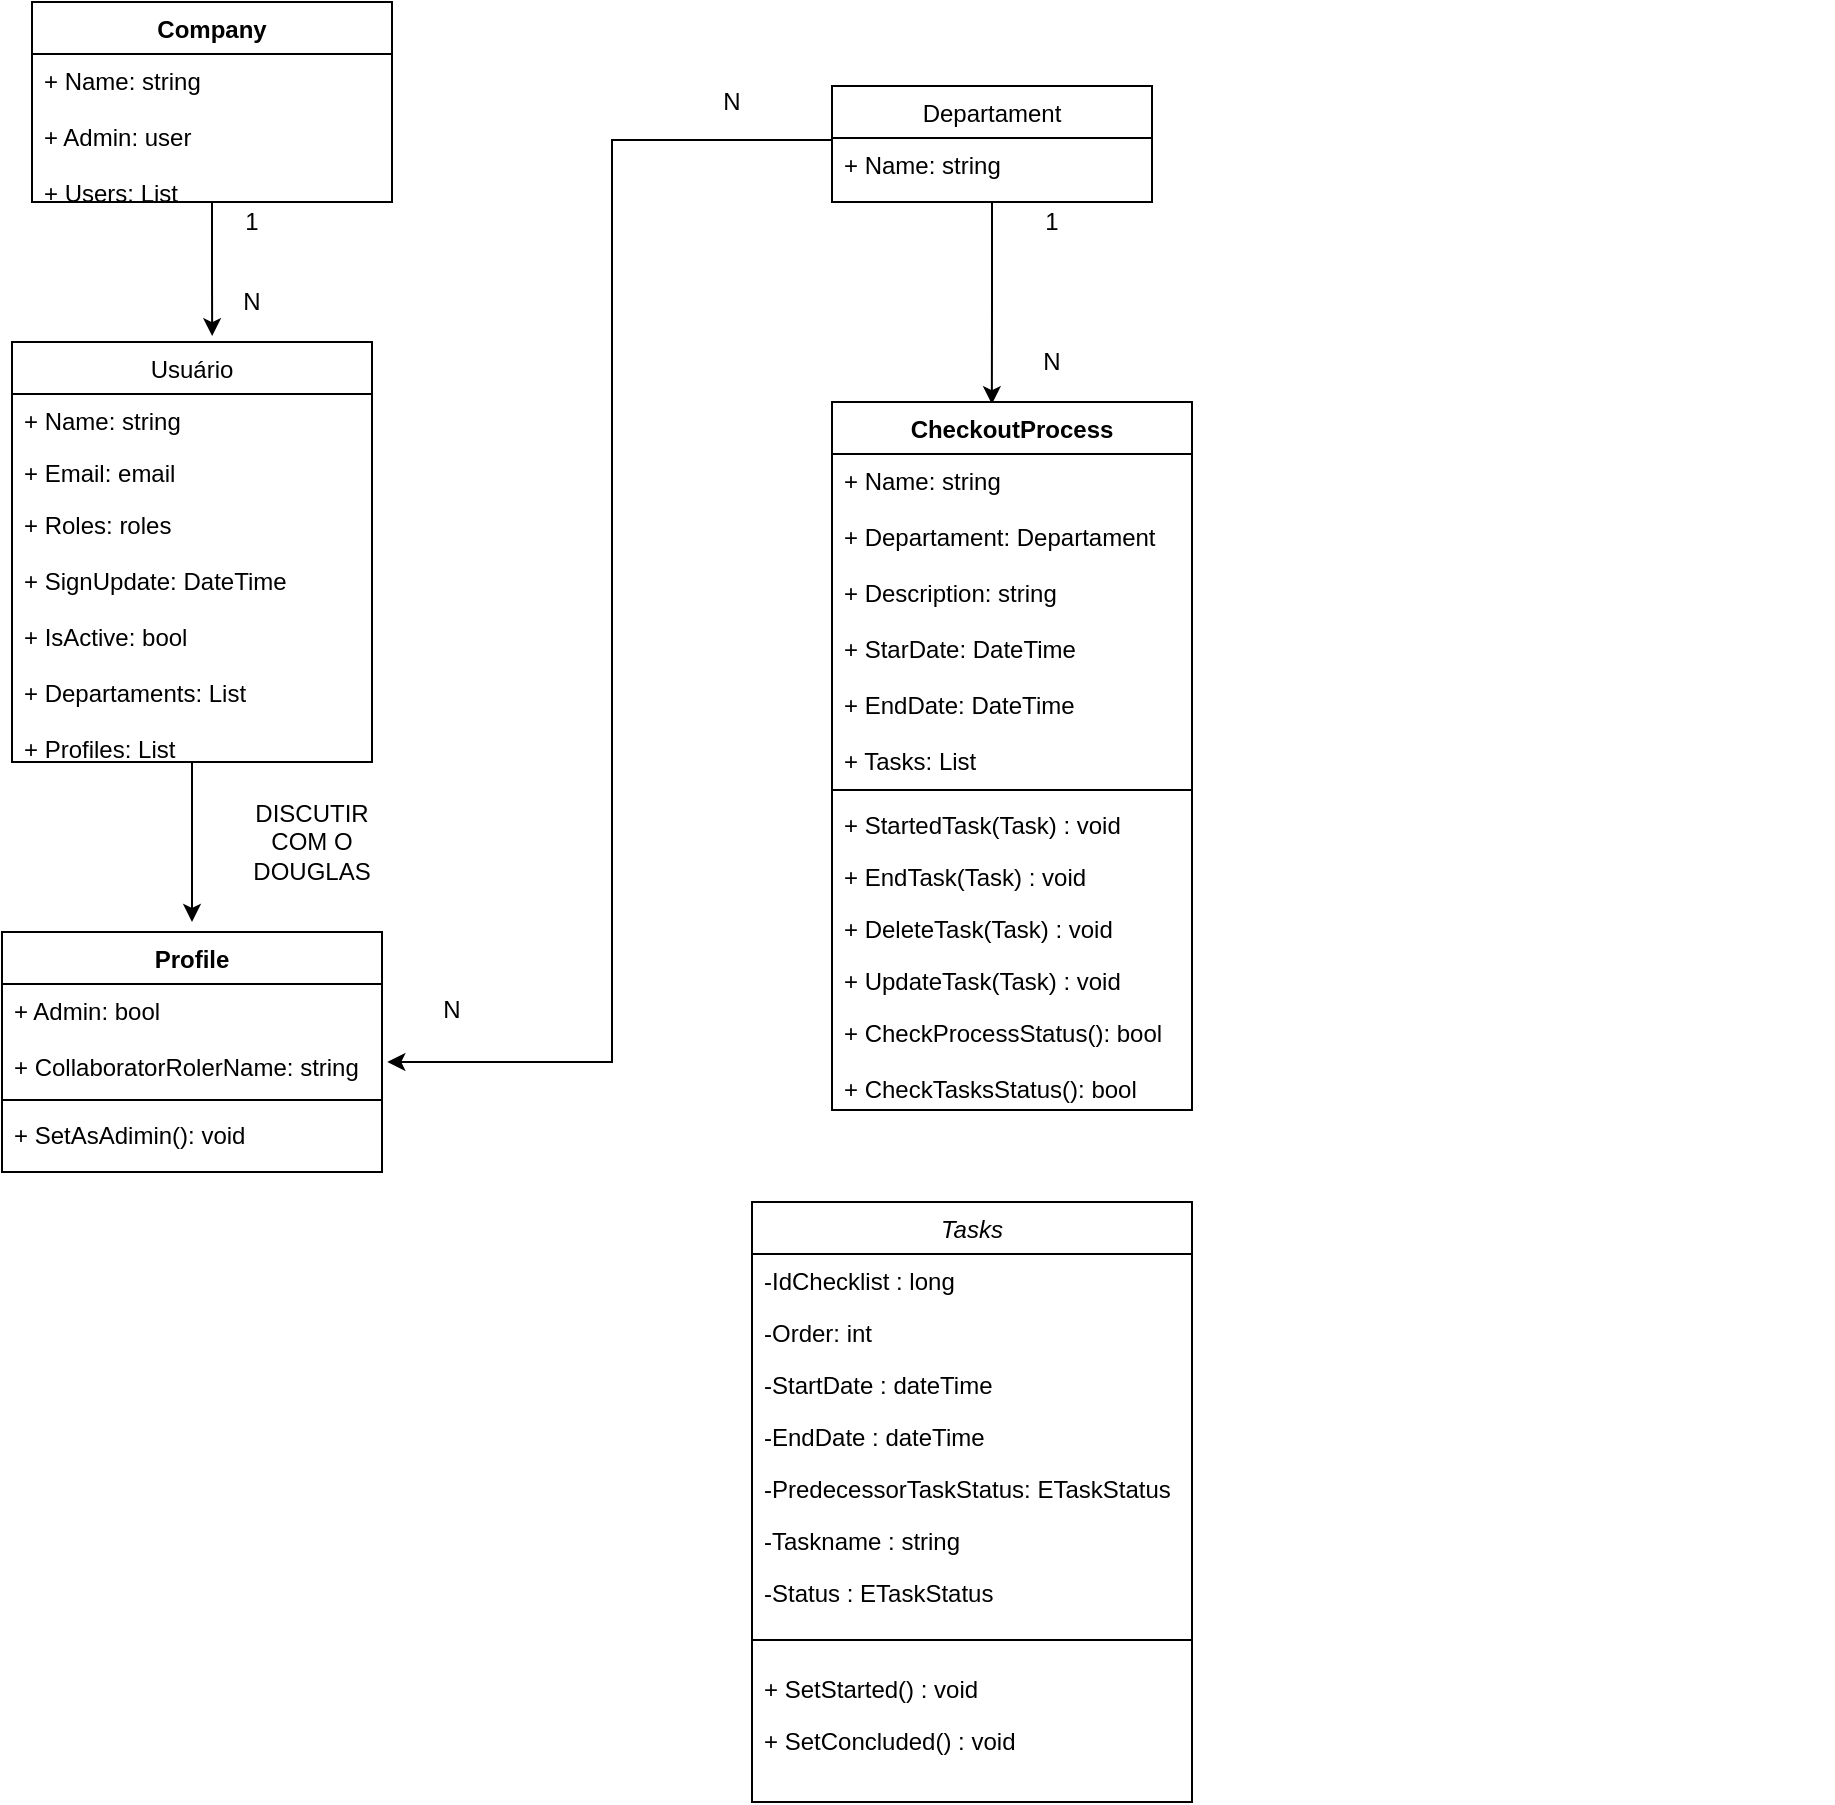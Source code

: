 <mxfile version="14.2.4" type="device"><diagram id="C5RBs43oDa-KdzZeNtuy" name="Page-1"><mxGraphModel dx="1695" dy="492" grid="1" gridSize="10" guides="1" tooltips="1" connect="1" arrows="1" fold="1" page="1" pageScale="1" pageWidth="827" pageHeight="1169" math="0" shadow="0"><root><mxCell id="WIyWlLk6GJQsqaUBKTNV-0"/><mxCell id="WIyWlLk6GJQsqaUBKTNV-1" parent="WIyWlLk6GJQsqaUBKTNV-0"/><mxCell id="zkfFHV4jXpPFQw0GAbJ--0" value="Tasks" style="swimlane;fontStyle=2;align=center;verticalAlign=top;childLayout=stackLayout;horizontal=1;startSize=26;horizontalStack=0;resizeParent=1;resizeLast=0;collapsible=1;marginBottom=0;rounded=0;shadow=0;strokeWidth=1;" parent="WIyWlLk6GJQsqaUBKTNV-1" vertex="1"><mxGeometry x="140" y="660" width="220" height="300" as="geometry"><mxRectangle x="230" y="140" width="160" height="26" as="alternateBounds"/></mxGeometry></mxCell><mxCell id="zkfFHV4jXpPFQw0GAbJ--1" value="-IdChecklist : long&#10;&#10;" style="text;align=left;verticalAlign=top;spacingLeft=4;spacingRight=4;overflow=hidden;rotatable=0;points=[[0,0.5],[1,0.5]];portConstraint=eastwest;" parent="zkfFHV4jXpPFQw0GAbJ--0" vertex="1"><mxGeometry y="26" width="220" height="26" as="geometry"/></mxCell><mxCell id="zkfFHV4jXpPFQw0GAbJ--2" value="-Order: int&#10;" style="text;align=left;verticalAlign=top;spacingLeft=4;spacingRight=4;overflow=hidden;rotatable=0;points=[[0,0.5],[1,0.5]];portConstraint=eastwest;rounded=0;shadow=0;html=0;" parent="zkfFHV4jXpPFQw0GAbJ--0" vertex="1"><mxGeometry y="52" width="220" height="26" as="geometry"/></mxCell><mxCell id="3BqO51W0Dt5kACGZfhXs-1" value="-StartDate : dateTime" style="text;align=left;verticalAlign=top;spacingLeft=4;spacingRight=4;overflow=hidden;rotatable=0;points=[[0,0.5],[1,0.5]];portConstraint=eastwest;rounded=0;shadow=0;html=0;" parent="zkfFHV4jXpPFQw0GAbJ--0" vertex="1"><mxGeometry y="78" width="220" height="26" as="geometry"/></mxCell><mxCell id="3BqO51W0Dt5kACGZfhXs-2" value="-EndDate : dateTime" style="text;align=left;verticalAlign=top;spacingLeft=4;spacingRight=4;overflow=hidden;rotatable=0;points=[[0,0.5],[1,0.5]];portConstraint=eastwest;rounded=0;shadow=0;html=0;" parent="zkfFHV4jXpPFQw0GAbJ--0" vertex="1"><mxGeometry y="104" width="220" height="26" as="geometry"/></mxCell><mxCell id="zkfFHV4jXpPFQw0GAbJ--3" value="-PredecessorTaskStatus: ETaskStatus" style="text;align=left;verticalAlign=top;spacingLeft=4;spacingRight=4;overflow=hidden;rotatable=0;points=[[0,0.5],[1,0.5]];portConstraint=eastwest;rounded=0;shadow=0;html=0;" parent="zkfFHV4jXpPFQw0GAbJ--0" vertex="1"><mxGeometry y="130" width="220" height="26" as="geometry"/></mxCell><mxCell id="3BqO51W0Dt5kACGZfhXs-3" value="-Taskname : string" style="text;align=left;verticalAlign=top;spacingLeft=4;spacingRight=4;overflow=hidden;rotatable=0;points=[[0,0.5],[1,0.5]];portConstraint=eastwest;rounded=0;shadow=0;html=0;" parent="zkfFHV4jXpPFQw0GAbJ--0" vertex="1"><mxGeometry y="156" width="220" height="26" as="geometry"/></mxCell><mxCell id="3BqO51W0Dt5kACGZfhXs-4" value="-Status : ETaskStatus" style="text;align=left;verticalAlign=top;spacingLeft=4;spacingRight=4;overflow=hidden;rotatable=0;points=[[0,0.5],[1,0.5]];portConstraint=eastwest;rounded=0;shadow=0;html=0;" parent="zkfFHV4jXpPFQw0GAbJ--0" vertex="1"><mxGeometry y="182" width="220" height="26" as="geometry"/></mxCell><mxCell id="zkfFHV4jXpPFQw0GAbJ--4" value="" style="line;html=1;strokeWidth=1;align=left;verticalAlign=middle;spacingTop=-1;spacingLeft=3;spacingRight=3;rotatable=0;labelPosition=right;points=[];portConstraint=eastwest;" parent="zkfFHV4jXpPFQw0GAbJ--0" vertex="1"><mxGeometry y="208" width="220" height="22" as="geometry"/></mxCell><mxCell id="3BqO51W0Dt5kACGZfhXs-5" value="+ SetStarted() : void" style="text;align=left;verticalAlign=top;spacingLeft=4;spacingRight=4;overflow=hidden;rotatable=0;points=[[0,0.5],[1,0.5]];portConstraint=eastwest;rounded=0;shadow=0;html=0;" parent="zkfFHV4jXpPFQw0GAbJ--0" vertex="1"><mxGeometry y="230" width="220" height="26" as="geometry"/></mxCell><mxCell id="3BqO51W0Dt5kACGZfhXs-16" value="+ SetConcluded() : void" style="text;align=left;verticalAlign=top;spacingLeft=4;spacingRight=4;overflow=hidden;rotatable=0;points=[[0,0.5],[1,0.5]];portConstraint=eastwest;rounded=0;shadow=0;html=0;" parent="zkfFHV4jXpPFQw0GAbJ--0" vertex="1"><mxGeometry y="256" width="220" height="26" as="geometry"/></mxCell><mxCell id="oljzCGmvifwpdMBlocnF-5" style="edgeStyle=orthogonalEdgeStyle;rounded=0;orthogonalLoop=1;jettySize=auto;html=1;entryX=1.014;entryY=0.722;entryDx=0;entryDy=0;entryPerimeter=0;" edge="1" parent="WIyWlLk6GJQsqaUBKTNV-1" source="zkfFHV4jXpPFQw0GAbJ--13" target="jDePNsWjlJ2Jamx1Tfwe-31"><mxGeometry relative="1" as="geometry"><Array as="points"><mxPoint x="70" y="129"/><mxPoint x="70" y="590"/></Array></mxGeometry></mxCell><mxCell id="oljzCGmvifwpdMBlocnF-10" style="edgeStyle=orthogonalEdgeStyle;rounded=0;orthogonalLoop=1;jettySize=auto;html=1;entryX=0.444;entryY=0.003;entryDx=0;entryDy=0;entryPerimeter=0;" edge="1" parent="WIyWlLk6GJQsqaUBKTNV-1" source="zkfFHV4jXpPFQw0GAbJ--13" target="jDePNsWjlJ2Jamx1Tfwe-22"><mxGeometry relative="1" as="geometry"/></mxCell><mxCell id="zkfFHV4jXpPFQw0GAbJ--13" value="Departament" style="swimlane;fontStyle=0;align=center;verticalAlign=top;childLayout=stackLayout;horizontal=1;startSize=26;horizontalStack=0;resizeParent=1;resizeLast=0;collapsible=1;marginBottom=0;rounded=0;shadow=0;strokeWidth=1;" parent="WIyWlLk6GJQsqaUBKTNV-1" vertex="1"><mxGeometry x="180" y="102" width="160" height="58" as="geometry"><mxRectangle x="340" y="380" width="170" height="26" as="alternateBounds"/></mxGeometry></mxCell><mxCell id="zkfFHV4jXpPFQw0GAbJ--14" value="+ Name: string" style="text;align=left;verticalAlign=top;spacingLeft=4;spacingRight=4;overflow=hidden;rotatable=0;points=[[0,0.5],[1,0.5]];portConstraint=eastwest;" parent="zkfFHV4jXpPFQw0GAbJ--13" vertex="1"><mxGeometry y="26" width="160" height="26" as="geometry"/></mxCell><mxCell id="zkfFHV4jXpPFQw0GAbJ--15" value="" style="line;html=1;strokeWidth=1;align=left;verticalAlign=middle;spacingTop=-1;spacingLeft=3;spacingRight=3;rotatable=0;labelPosition=right;points=[];portConstraint=eastwest;" parent="zkfFHV4jXpPFQw0GAbJ--13" vertex="1"><mxGeometry y="52" width="160" as="geometry"/></mxCell><mxCell id="oljzCGmvifwpdMBlocnF-3" style="edgeStyle=orthogonalEdgeStyle;rounded=0;orthogonalLoop=1;jettySize=auto;html=1;" edge="1" parent="WIyWlLk6GJQsqaUBKTNV-1" source="jDePNsWjlJ2Jamx1Tfwe-0"><mxGeometry relative="1" as="geometry"><mxPoint x="-140" y="520" as="targetPoint"/></mxGeometry></mxCell><mxCell id="jDePNsWjlJ2Jamx1Tfwe-0" value="Usuário" style="swimlane;fontStyle=0;childLayout=stackLayout;horizontal=1;startSize=26;fillColor=none;horizontalStack=0;resizeParent=1;resizeParentMax=0;resizeLast=0;collapsible=1;marginBottom=0;" parent="WIyWlLk6GJQsqaUBKTNV-1" vertex="1"><mxGeometry x="-230" y="230" width="180" height="210" as="geometry"/></mxCell><mxCell id="jDePNsWjlJ2Jamx1Tfwe-1" value="+ Name: string" style="text;strokeColor=none;fillColor=none;align=left;verticalAlign=top;spacingLeft=4;spacingRight=4;overflow=hidden;rotatable=0;points=[[0,0.5],[1,0.5]];portConstraint=eastwest;" parent="jDePNsWjlJ2Jamx1Tfwe-0" vertex="1"><mxGeometry y="26" width="180" height="26" as="geometry"/></mxCell><mxCell id="jDePNsWjlJ2Jamx1Tfwe-2" value="+ Email: email" style="text;strokeColor=none;fillColor=none;align=left;verticalAlign=top;spacingLeft=4;spacingRight=4;overflow=hidden;rotatable=0;points=[[0,0.5],[1,0.5]];portConstraint=eastwest;" parent="jDePNsWjlJ2Jamx1Tfwe-0" vertex="1"><mxGeometry y="52" width="180" height="26" as="geometry"/></mxCell><mxCell id="jDePNsWjlJ2Jamx1Tfwe-3" value="+ Roles: roles&#10;&#10;+ SignUpdate: DateTime&#10;&#10;+ IsActive: bool&#10;&#10;+ Departaments: List&#10;&#10;+ Profiles: List&#10;" style="text;strokeColor=none;fillColor=none;align=left;verticalAlign=top;spacingLeft=4;spacingRight=4;overflow=hidden;rotatable=0;points=[[0,0.5],[1,0.5]];portConstraint=eastwest;" parent="jDePNsWjlJ2Jamx1Tfwe-0" vertex="1"><mxGeometry y="78" width="180" height="132" as="geometry"/></mxCell><mxCell id="jDePNsWjlJ2Jamx1Tfwe-22" value="CheckoutProcess" style="swimlane;fontStyle=1;align=center;verticalAlign=top;childLayout=stackLayout;horizontal=1;startSize=26;horizontalStack=0;resizeParent=1;resizeParentMax=0;resizeLast=0;collapsible=1;marginBottom=0;" parent="WIyWlLk6GJQsqaUBKTNV-1" vertex="1"><mxGeometry x="180" y="260" width="180" height="354" as="geometry"/></mxCell><mxCell id="jDePNsWjlJ2Jamx1Tfwe-23" value="+ Name: string&#10;&#10;+ Departament: Departament&#10;&#10;+ Description: string&#10;&#10;+ StarDate: DateTime&#10;&#10;+ EndDate: DateTime&#10;&#10;+ Tasks: List&#10;" style="text;strokeColor=none;fillColor=none;align=left;verticalAlign=top;spacingLeft=4;spacingRight=4;overflow=hidden;rotatable=0;points=[[0,0.5],[1,0.5]];portConstraint=eastwest;" parent="jDePNsWjlJ2Jamx1Tfwe-22" vertex="1"><mxGeometry y="26" width="180" height="164" as="geometry"/></mxCell><mxCell id="jDePNsWjlJ2Jamx1Tfwe-24" value="" style="line;strokeWidth=1;fillColor=none;align=left;verticalAlign=middle;spacingTop=-1;spacingLeft=3;spacingRight=3;rotatable=0;labelPosition=right;points=[];portConstraint=eastwest;" parent="jDePNsWjlJ2Jamx1Tfwe-22" vertex="1"><mxGeometry y="190" width="180" height="8" as="geometry"/></mxCell><mxCell id="3BqO51W0Dt5kACGZfhXs-19" value="+ StartedTask(Task) : void" style="text;align=left;verticalAlign=top;spacingLeft=4;spacingRight=4;overflow=hidden;rotatable=0;points=[[0,0.5],[1,0.5]];portConstraint=eastwest;rounded=0;shadow=0;html=0;" parent="jDePNsWjlJ2Jamx1Tfwe-22" vertex="1"><mxGeometry y="198" width="180" height="26" as="geometry"/></mxCell><mxCell id="3BqO51W0Dt5kACGZfhXs-20" value="+ EndTask(Task) : void" style="text;align=left;verticalAlign=top;spacingLeft=4;spacingRight=4;overflow=hidden;rotatable=0;points=[[0,0.5],[1,0.5]];portConstraint=eastwest;rounded=0;shadow=0;html=0;" parent="jDePNsWjlJ2Jamx1Tfwe-22" vertex="1"><mxGeometry y="224" width="180" height="26" as="geometry"/></mxCell><mxCell id="3BqO51W0Dt5kACGZfhXs-21" value="+ DeleteTask(Task) : void" style="text;align=left;verticalAlign=top;spacingLeft=4;spacingRight=4;overflow=hidden;rotatable=0;points=[[0,0.5],[1,0.5]];portConstraint=eastwest;rounded=0;shadow=0;html=0;" parent="jDePNsWjlJ2Jamx1Tfwe-22" vertex="1"><mxGeometry y="250" width="180" height="26" as="geometry"/></mxCell><mxCell id="3BqO51W0Dt5kACGZfhXs-22" value="+ UpdateTask(Task) : void" style="text;align=left;verticalAlign=top;spacingLeft=4;spacingRight=4;overflow=hidden;rotatable=0;points=[[0,0.5],[1,0.5]];portConstraint=eastwest;rounded=0;shadow=0;html=0;" parent="jDePNsWjlJ2Jamx1Tfwe-22" vertex="1"><mxGeometry y="276" width="180" height="26" as="geometry"/></mxCell><mxCell id="jDePNsWjlJ2Jamx1Tfwe-25" value="+ CheckProcessStatus(): bool&#10;&#10;+ CheckTasksStatus(): bool" style="text;strokeColor=none;fillColor=none;align=left;verticalAlign=top;spacingLeft=4;spacingRight=4;overflow=hidden;rotatable=0;points=[[0,0.5],[1,0.5]];portConstraint=eastwest;" parent="jDePNsWjlJ2Jamx1Tfwe-22" vertex="1"><mxGeometry y="302" width="180" height="52" as="geometry"/></mxCell><mxCell id="jDePNsWjlJ2Jamx1Tfwe-30" value="Profile" style="swimlane;fontStyle=1;align=center;verticalAlign=top;childLayout=stackLayout;horizontal=1;startSize=26;horizontalStack=0;resizeParent=1;resizeParentMax=0;resizeLast=0;collapsible=1;marginBottom=0;" parent="WIyWlLk6GJQsqaUBKTNV-1" vertex="1"><mxGeometry x="-235" y="525" width="190" height="120" as="geometry"/></mxCell><mxCell id="jDePNsWjlJ2Jamx1Tfwe-31" value="+ Admin: bool&#10;&#10;+ CollaboratorRolerName: string&#10;&#10;&#10;&#10;" style="text;strokeColor=none;fillColor=none;align=left;verticalAlign=top;spacingLeft=4;spacingRight=4;overflow=hidden;rotatable=0;points=[[0,0.5],[1,0.5]];portConstraint=eastwest;" parent="jDePNsWjlJ2Jamx1Tfwe-30" vertex="1"><mxGeometry y="26" width="190" height="54" as="geometry"/></mxCell><mxCell id="jDePNsWjlJ2Jamx1Tfwe-32" value="" style="line;strokeWidth=1;fillColor=none;align=left;verticalAlign=middle;spacingTop=-1;spacingLeft=3;spacingRight=3;rotatable=0;labelPosition=right;points=[];portConstraint=eastwest;" parent="jDePNsWjlJ2Jamx1Tfwe-30" vertex="1"><mxGeometry y="80" width="190" height="8" as="geometry"/></mxCell><mxCell id="jDePNsWjlJ2Jamx1Tfwe-33" value="+ SetAsAdimin(): void" style="text;strokeColor=none;fillColor=none;align=left;verticalAlign=top;spacingLeft=4;spacingRight=4;overflow=hidden;rotatable=0;points=[[0,0.5],[1,0.5]];portConstraint=eastwest;" parent="jDePNsWjlJ2Jamx1Tfwe-30" vertex="1"><mxGeometry y="88" width="190" height="32" as="geometry"/></mxCell><mxCell id="oljzCGmvifwpdMBlocnF-0" style="edgeStyle=orthogonalEdgeStyle;rounded=0;orthogonalLoop=1;jettySize=auto;html=1;entryX=0.556;entryY=-0.014;entryDx=0;entryDy=0;entryPerimeter=0;" edge="1" parent="WIyWlLk6GJQsqaUBKTNV-1" source="jDePNsWjlJ2Jamx1Tfwe-34" target="jDePNsWjlJ2Jamx1Tfwe-0"><mxGeometry relative="1" as="geometry"/></mxCell><mxCell id="jDePNsWjlJ2Jamx1Tfwe-34" value="Company" style="swimlane;fontStyle=1;align=center;verticalAlign=top;childLayout=stackLayout;horizontal=1;startSize=26;horizontalStack=0;resizeParent=1;resizeParentMax=0;resizeLast=0;collapsible=1;marginBottom=0;" parent="WIyWlLk6GJQsqaUBKTNV-1" vertex="1"><mxGeometry x="-220" y="60" width="180" height="100" as="geometry"/></mxCell><mxCell id="jDePNsWjlJ2Jamx1Tfwe-35" value="+ Name: string&#10;&#10;+ Admin: user&#10;&#10;+ Users: List" style="text;strokeColor=none;fillColor=none;align=left;verticalAlign=top;spacingLeft=4;spacingRight=4;overflow=hidden;rotatable=0;points=[[0,0.5],[1,0.5]];portConstraint=eastwest;" parent="jDePNsWjlJ2Jamx1Tfwe-34" vertex="1"><mxGeometry y="26" width="180" height="74" as="geometry"/></mxCell><mxCell id="jDePNsWjlJ2Jamx1Tfwe-36" value="" style="line;strokeWidth=1;fillColor=none;align=left;verticalAlign=middle;spacingTop=-1;spacingLeft=3;spacingRight=3;rotatable=0;labelPosition=right;points=[];portConstraint=eastwest;" parent="WIyWlLk6GJQsqaUBKTNV-1" vertex="1"><mxGeometry x="500" y="490" width="180" as="geometry"/></mxCell><mxCell id="oljzCGmvifwpdMBlocnF-1" value="1" style="text;html=1;strokeColor=none;fillColor=none;align=center;verticalAlign=middle;whiteSpace=wrap;rounded=0;" vertex="1" parent="WIyWlLk6GJQsqaUBKTNV-1"><mxGeometry x="-130" y="160" width="40" height="20" as="geometry"/></mxCell><mxCell id="oljzCGmvifwpdMBlocnF-2" value="N" style="text;html=1;strokeColor=none;fillColor=none;align=center;verticalAlign=middle;whiteSpace=wrap;rounded=0;" vertex="1" parent="WIyWlLk6GJQsqaUBKTNV-1"><mxGeometry x="-130" y="200" width="40" height="20" as="geometry"/></mxCell><mxCell id="oljzCGmvifwpdMBlocnF-4" value="DISCUTIR COM O DOUGLAS" style="text;html=1;strokeColor=none;fillColor=none;align=center;verticalAlign=middle;whiteSpace=wrap;rounded=0;" vertex="1" parent="WIyWlLk6GJQsqaUBKTNV-1"><mxGeometry x="-110" y="450" width="60" height="60" as="geometry"/></mxCell><mxCell id="oljzCGmvifwpdMBlocnF-6" value="N" style="text;html=1;strokeColor=none;fillColor=none;align=center;verticalAlign=middle;whiteSpace=wrap;rounded=0;" vertex="1" parent="WIyWlLk6GJQsqaUBKTNV-1"><mxGeometry x="-30" y="554" width="40" height="20" as="geometry"/></mxCell><mxCell id="oljzCGmvifwpdMBlocnF-7" value="N" style="text;html=1;strokeColor=none;fillColor=none;align=center;verticalAlign=middle;whiteSpace=wrap;rounded=0;" vertex="1" parent="WIyWlLk6GJQsqaUBKTNV-1"><mxGeometry x="110" y="100" width="40" height="20" as="geometry"/></mxCell><mxCell id="oljzCGmvifwpdMBlocnF-12" value="1" style="text;html=1;strokeColor=none;fillColor=none;align=center;verticalAlign=middle;whiteSpace=wrap;rounded=0;" vertex="1" parent="WIyWlLk6GJQsqaUBKTNV-1"><mxGeometry x="270" y="160" width="40" height="20" as="geometry"/></mxCell><mxCell id="oljzCGmvifwpdMBlocnF-13" value="N" style="text;html=1;strokeColor=none;fillColor=none;align=center;verticalAlign=middle;whiteSpace=wrap;rounded=0;" vertex="1" parent="WIyWlLk6GJQsqaUBKTNV-1"><mxGeometry x="270" y="230" width="40" height="20" as="geometry"/></mxCell></root></mxGraphModel></diagram></mxfile>